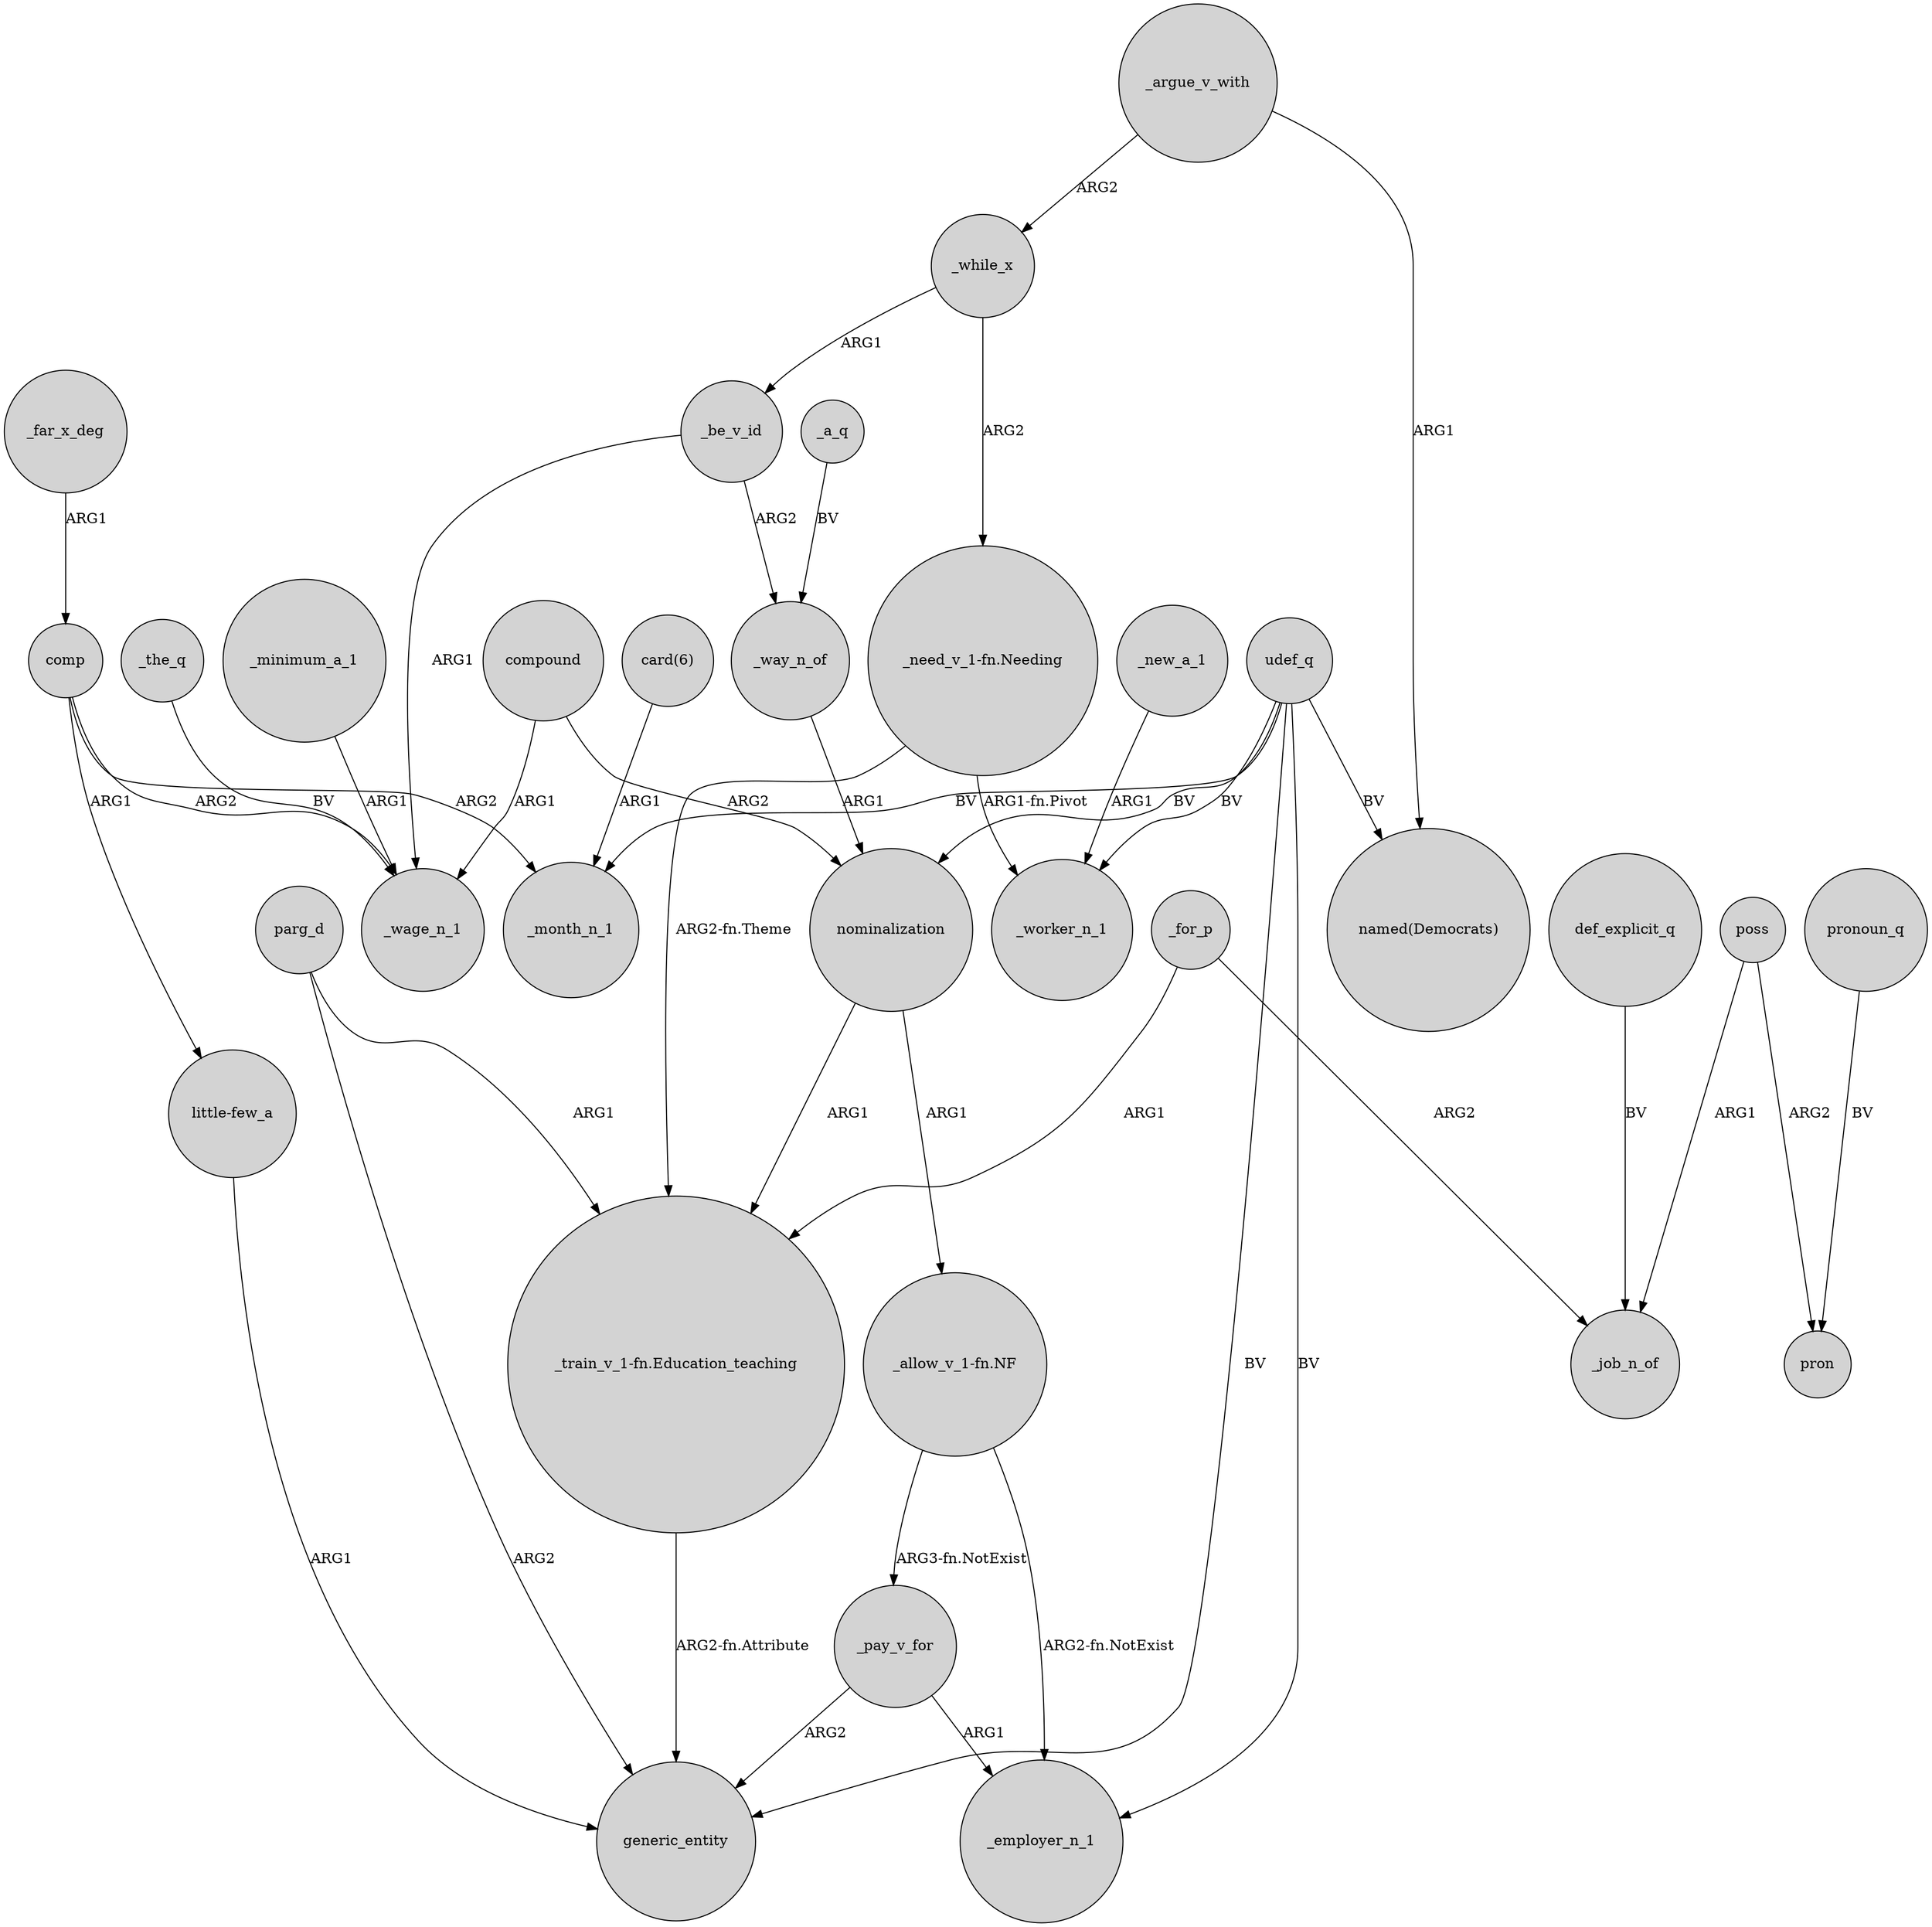 digraph {
	node [shape=circle style=filled]
	_the_q -> _wage_n_1 [label=BV]
	"_allow_v_1-fn.NF" -> _pay_v_for [label="ARG3-fn.NotExist"]
	_for_p -> "_train_v_1-fn.Education_teaching" [label=ARG1]
	"_need_v_1-fn.Needing" -> _worker_n_1 [label="ARG1-fn.Pivot"]
	_for_p -> _job_n_of [label=ARG2]
	udef_q -> generic_entity [label=BV]
	comp -> _month_n_1 [label=ARG2]
	poss -> pron [label=ARG2]
	parg_d -> generic_entity [label=ARG2]
	udef_q -> _worker_n_1 [label=BV]
	_pay_v_for -> _employer_n_1 [label=ARG1]
	_minimum_a_1 -> _wage_n_1 [label=ARG1]
	_while_x -> _be_v_id [label=ARG1]
	udef_q -> "named(Democrats)" [label=BV]
	compound -> _wage_n_1 [label=ARG1]
	compound -> nominalization [label=ARG2]
	_argue_v_with -> _while_x [label=ARG2]
	_pay_v_for -> generic_entity [label=ARG2]
	nominalization -> "_train_v_1-fn.Education_teaching" [label=ARG1]
	_be_v_id -> _way_n_of [label=ARG2]
	udef_q -> _month_n_1 [label=BV]
	_while_x -> "_need_v_1-fn.Needing" [label=ARG2]
	pronoun_q -> pron [label=BV]
	parg_d -> "_train_v_1-fn.Education_teaching" [label=ARG1]
	poss -> _job_n_of [label=ARG1]
	comp -> "little-few_a" [label=ARG1]
	def_explicit_q -> _job_n_of [label=BV]
	_argue_v_with -> "named(Democrats)" [label=ARG1]
	nominalization -> "_allow_v_1-fn.NF" [label=ARG1]
	udef_q -> nominalization [label=BV]
	_new_a_1 -> _worker_n_1 [label=ARG1]
	_be_v_id -> _wage_n_1 [label=ARG1]
	_far_x_deg -> comp [label=ARG1]
	udef_q -> _employer_n_1 [label=BV]
	"card(6)" -> _month_n_1 [label=ARG1]
	_a_q -> _way_n_of [label=BV]
	"_allow_v_1-fn.NF" -> _employer_n_1 [label="ARG2-fn.NotExist"]
	comp -> _wage_n_1 [label=ARG2]
	"_need_v_1-fn.Needing" -> "_train_v_1-fn.Education_teaching" [label="ARG2-fn.Theme"]
	_way_n_of -> nominalization [label=ARG1]
	"little-few_a" -> generic_entity [label=ARG1]
	"_train_v_1-fn.Education_teaching" -> generic_entity [label="ARG2-fn.Attribute"]
}
